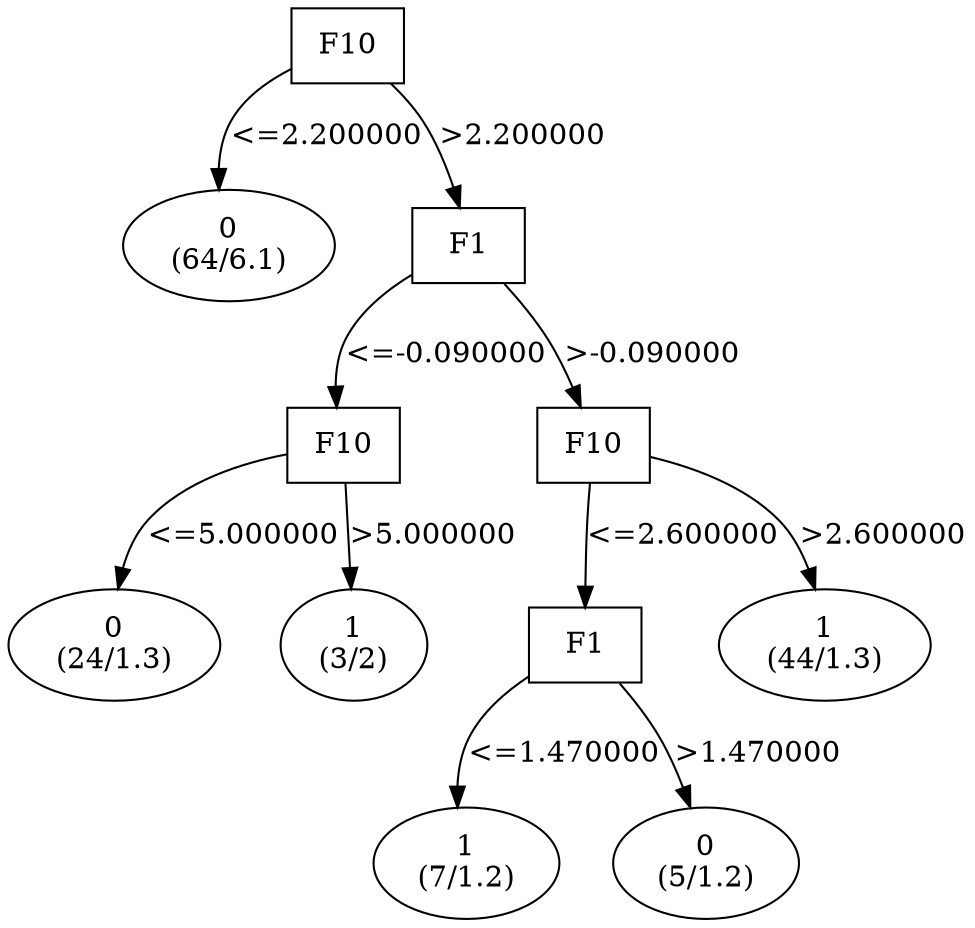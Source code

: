 digraph YaDT {
n0 [ shape=box, label="F10\n"]
n0 -> n1 [label="<=2.200000"]
n1 [ shape=ellipse, label="0\n(64/6.1)"]
n0 -> n2 [label=">2.200000"]
n2 [ shape=box, label="F1\n"]
n2 -> n3 [label="<=-0.090000"]
n3 [ shape=box, label="F10\n"]
n3 -> n4 [label="<=5.000000"]
n4 [ shape=ellipse, label="0\n(24/1.3)"]
n3 -> n5 [label=">5.000000"]
n5 [ shape=ellipse, label="1\n(3/2)"]
n2 -> n7 [label=">-0.090000"]
n7 [ shape=box, label="F10\n"]
n7 -> n8 [label="<=2.600000"]
n8 [ shape=box, label="F1\n"]
n8 -> n9 [label="<=1.470000"]
n9 [ shape=ellipse, label="1\n(7/1.2)"]
n8 -> n10 [label=">1.470000"]
n10 [ shape=ellipse, label="0\n(5/1.2)"]
n7 -> n12 [label=">2.600000"]
n12 [ shape=ellipse, label="1\n(44/1.3)"]
}
